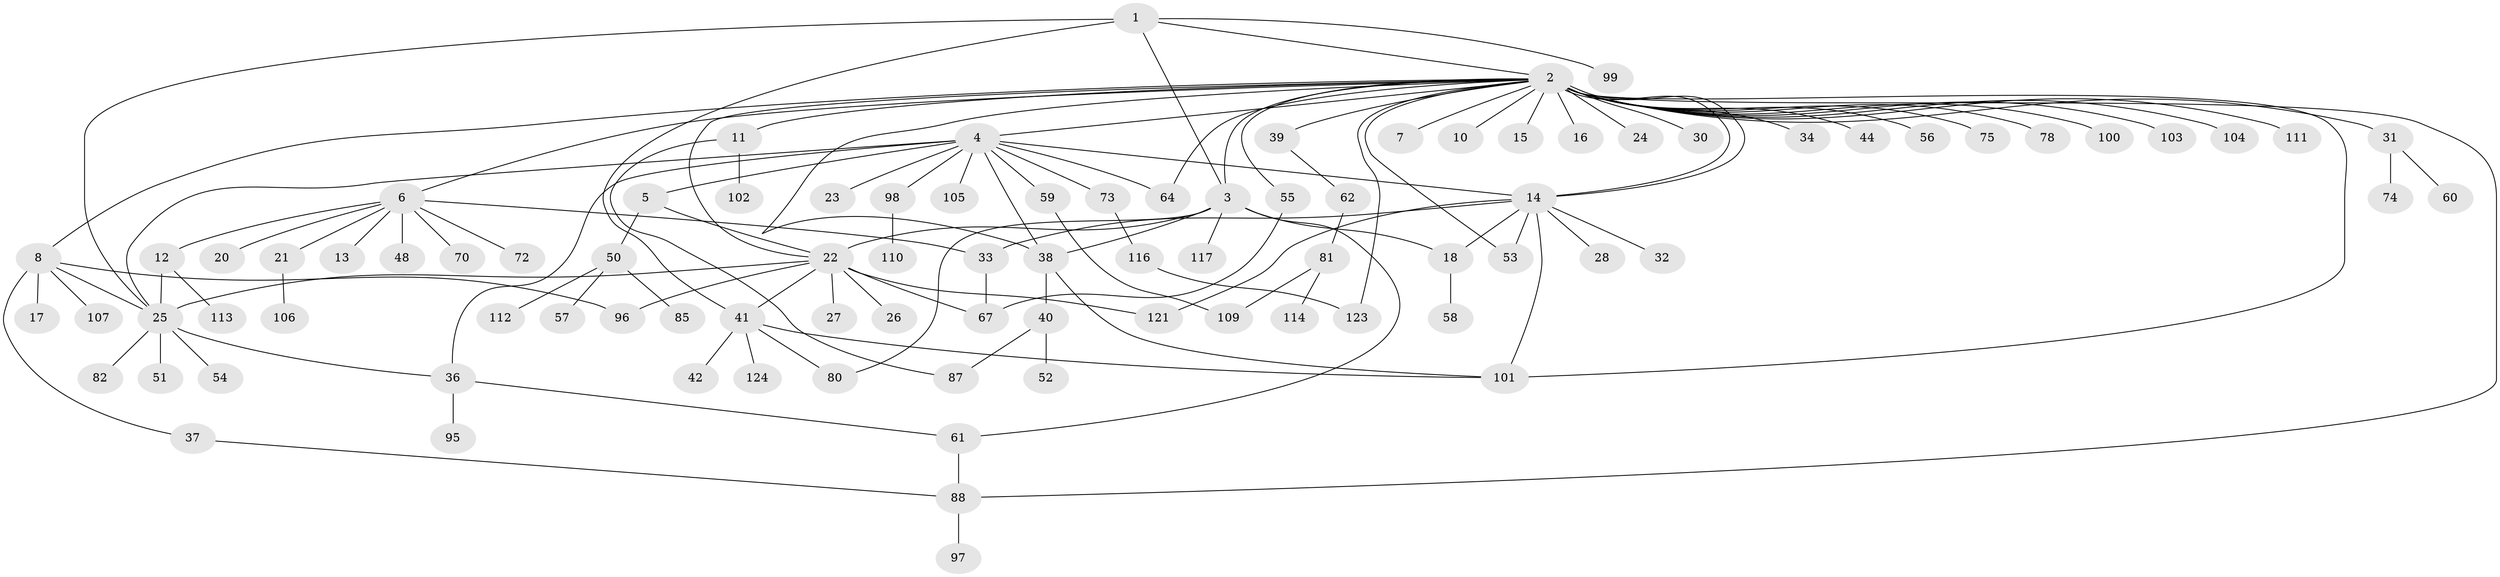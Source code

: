// original degree distribution, {6: 0.04, 31: 0.008, 11: 0.024, 8: 0.008, 2: 0.208, 10: 0.008, 7: 0.016, 5: 0.016, 1: 0.52, 3: 0.104, 4: 0.048}
// Generated by graph-tools (version 1.1) at 2025/41/03/06/25 10:41:49]
// undirected, 91 vertices, 121 edges
graph export_dot {
graph [start="1"]
  node [color=gray90,style=filled];
  1 [super="+19"];
  2 [super="+9"];
  3 [super="+65"];
  4 [super="+29"];
  5 [super="+47"];
  6 [super="+108"];
  7 [super="+71"];
  8 [super="+76"];
  10;
  11;
  12 [super="+120"];
  13;
  14 [super="+69"];
  15 [super="+118"];
  16;
  17;
  18 [super="+35"];
  20;
  21;
  22 [super="+43"];
  23;
  24;
  25 [super="+49"];
  26;
  27;
  28 [super="+45"];
  30;
  31 [super="+66"];
  32;
  33;
  34;
  36 [super="+63"];
  37;
  38 [super="+91"];
  39;
  40 [super="+90"];
  41 [super="+46"];
  42;
  44;
  48;
  50 [super="+68"];
  51;
  52 [super="+92"];
  53 [super="+94"];
  54;
  55 [super="+77"];
  56;
  57;
  58;
  59 [super="+93"];
  60;
  61;
  62 [super="+79"];
  64 [super="+84"];
  67;
  70;
  72;
  73;
  74;
  75;
  78;
  80 [super="+83"];
  81 [super="+86"];
  82;
  85;
  87;
  88 [super="+89"];
  95;
  96;
  97;
  98;
  99;
  100;
  101 [super="+122"];
  102;
  103;
  104 [super="+119"];
  105;
  106;
  107;
  109 [super="+115"];
  110;
  111;
  112;
  113;
  114;
  116 [super="+125"];
  117;
  121;
  123;
  124;
  1 -- 2;
  1 -- 3;
  1 -- 25;
  1 -- 41;
  1 -- 99;
  2 -- 4;
  2 -- 6;
  2 -- 7;
  2 -- 8;
  2 -- 10;
  2 -- 11;
  2 -- 14;
  2 -- 14;
  2 -- 15;
  2 -- 16;
  2 -- 22;
  2 -- 24;
  2 -- 30;
  2 -- 31;
  2 -- 34;
  2 -- 38;
  2 -- 39;
  2 -- 44;
  2 -- 55;
  2 -- 64;
  2 -- 75;
  2 -- 78;
  2 -- 88;
  2 -- 100;
  2 -- 101;
  2 -- 103;
  2 -- 104;
  2 -- 111;
  2 -- 123;
  2 -- 56;
  2 -- 3;
  2 -- 53;
  3 -- 18;
  3 -- 22 [weight=2];
  3 -- 38;
  3 -- 61;
  3 -- 80;
  3 -- 117;
  4 -- 5;
  4 -- 23;
  4 -- 36;
  4 -- 38;
  4 -- 73;
  4 -- 98;
  4 -- 105;
  4 -- 59;
  4 -- 14;
  4 -- 25;
  4 -- 64;
  5 -- 50;
  5 -- 22;
  6 -- 12;
  6 -- 13;
  6 -- 20;
  6 -- 21;
  6 -- 33;
  6 -- 48;
  6 -- 70;
  6 -- 72;
  8 -- 17;
  8 -- 37;
  8 -- 96;
  8 -- 107;
  8 -- 25;
  11 -- 87;
  11 -- 102;
  12 -- 25;
  12 -- 113;
  14 -- 18;
  14 -- 28;
  14 -- 32;
  14 -- 33;
  14 -- 53;
  14 -- 121;
  14 -- 101;
  18 -- 58;
  21 -- 106;
  22 -- 25;
  22 -- 26;
  22 -- 27;
  22 -- 41;
  22 -- 67;
  22 -- 96;
  22 -- 121;
  25 -- 51;
  25 -- 82;
  25 -- 54;
  25 -- 36;
  31 -- 60;
  31 -- 74;
  33 -- 67;
  36 -- 61;
  36 -- 95;
  37 -- 88;
  38 -- 40;
  38 -- 101;
  39 -- 62;
  40 -- 52;
  40 -- 87;
  41 -- 42;
  41 -- 101;
  41 -- 124;
  41 -- 80;
  50 -- 57;
  50 -- 85;
  50 -- 112;
  55 -- 67;
  59 -- 109;
  61 -- 88;
  62 -- 81;
  73 -- 116;
  81 -- 114;
  81 -- 109;
  88 -- 97;
  98 -- 110;
  116 -- 123;
}
